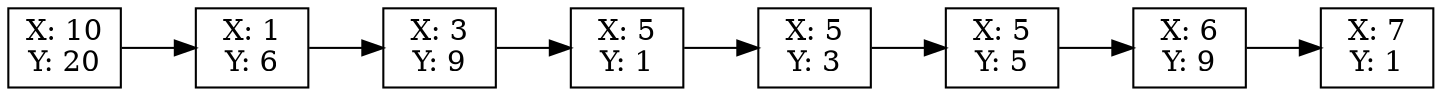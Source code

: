 digraph Tutorial {
graph [rankdir = LR ]
node [shape = box]
0 [label="X: 10
Y: 20"];
0 -> 1
1 [label="X: 1
Y: 6"];
1 -> 2
2 [label="X: 3
Y: 9"];
2 -> 3
3 [label="X: 5
Y: 1"];
3 -> 4
4 [label="X: 5
Y: 3"];
4 -> 5
5 [label="X: 5
Y: 5"];
5 -> 6
6 [label="X: 6
Y: 9"];
6 -> 7
7 [label="X: 7
Y: 1"];
}
